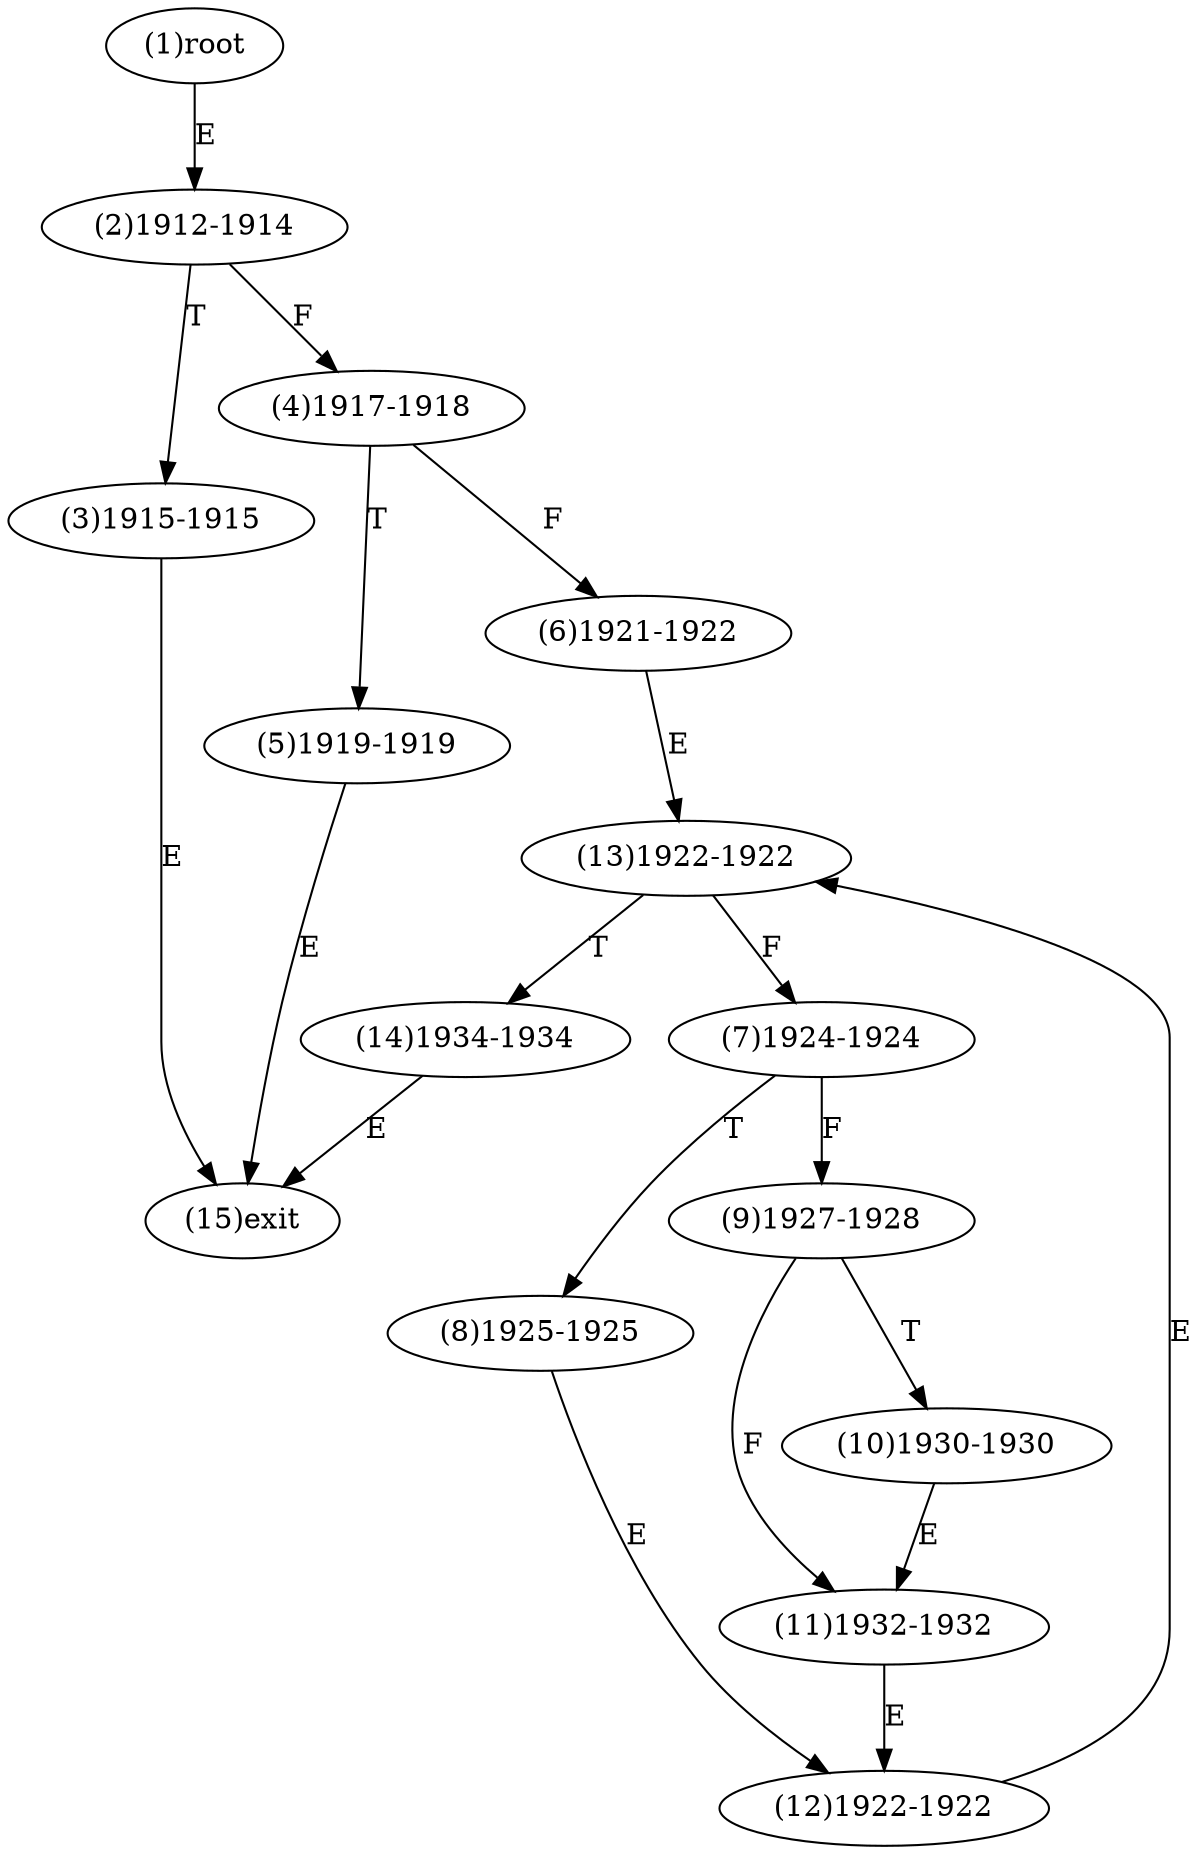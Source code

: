 digraph "" { 
1[ label="(1)root"];
2[ label="(2)1912-1914"];
3[ label="(3)1915-1915"];
4[ label="(4)1917-1918"];
5[ label="(5)1919-1919"];
6[ label="(6)1921-1922"];
7[ label="(7)1924-1924"];
8[ label="(8)1925-1925"];
9[ label="(9)1927-1928"];
10[ label="(10)1930-1930"];
11[ label="(11)1932-1932"];
12[ label="(12)1922-1922"];
13[ label="(13)1922-1922"];
14[ label="(14)1934-1934"];
15[ label="(15)exit"];
1->2[ label="E"];
2->4[ label="F"];
2->3[ label="T"];
3->15[ label="E"];
4->6[ label="F"];
4->5[ label="T"];
5->15[ label="E"];
6->13[ label="E"];
7->9[ label="F"];
7->8[ label="T"];
8->12[ label="E"];
9->11[ label="F"];
9->10[ label="T"];
10->11[ label="E"];
11->12[ label="E"];
12->13[ label="E"];
13->7[ label="F"];
13->14[ label="T"];
14->15[ label="E"];
}